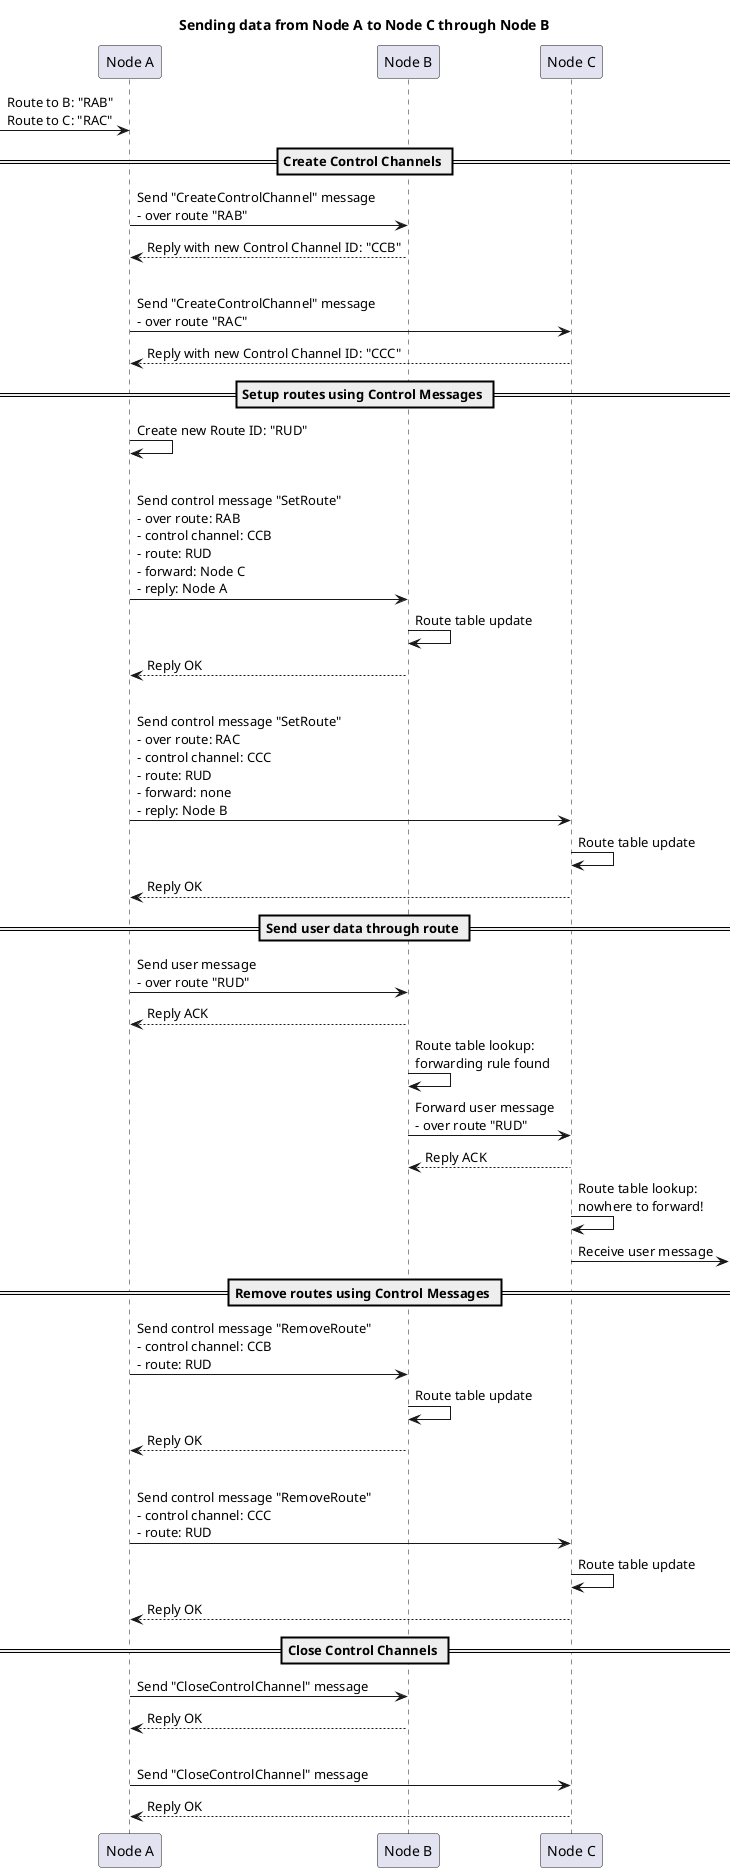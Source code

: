 @startuml

title Sending data from Node A to Node C through Node B

-> "Node A": Route to B: "RAB"\nRoute to C: "RAC"

== Create Control Channels ==

"Node A" -> "Node B": Send "CreateControlChannel" message\n- over route "RAB"
"Node B" --> "Node A": Reply with new Control Channel ID: "CCB"
|||
"Node A" -> "Node C": Send "CreateControlChannel" message\n- over route "RAC"
"Node C" --> "Node A": Reply with new Control Channel ID: "CCC"

== Setup routes using Control Messages ==

"Node A" -> "Node A": Create new Route ID: "RUD"
|||
"Node A" -> "Node B": Send control message "SetRoute"\n- over route: RAB\n- control channel: CCB\n- route: RUD\n- forward: Node C\n- reply: Node A
"Node B" -> "Node B": Route table update
"Node B" --> "Node A": Reply OK
|||
"Node A" -> "Node C": Send control message "SetRoute" \n- over route: RAC\n- control channel: CCC\n- route: RUD\n- forward: none\n- reply: Node B
"Node C" -> "Node C": Route table update
"Node C" --> "Node A": Reply OK

== Send user data through route ==

"Node A" -> "Node B": Send user message\n- over route "RUD"
"Node B" --> "Node A": Reply ACK
"Node B" -> "Node B": Route table lookup:\nforwarding rule found
"Node B" -> "Node C": Forward user message\n- over route "RUD"
"Node C" --> "Node B": Reply ACK
"Node C" -> "Node C": Route table lookup:\nnowhere to forward!
"Node C" ->: Receive user message

== Remove routes using Control Messages ==

"Node A" -> "Node B": Send control message "RemoveRoute" \n- control channel: CCB\n- route: RUD
"Node B" -> "Node B": Route table update
"Node B" --> "Node A": Reply OK
|||
"Node A" -> "Node C": Send control message "RemoveRoute" \n- control channel: CCC\n- route: RUD
"Node C" -> "Node C": Route table update
"Node C" --> "Node A": Reply OK

== Close Control Channels ==

"Node A" -> "Node B": Send "CloseControlChannel" message
"Node B" --> "Node A": Reply OK
|||
"Node A" -> "Node C": Send "CloseControlChannel" message
"Node C" --> "Node A": Reply OK


@enduml